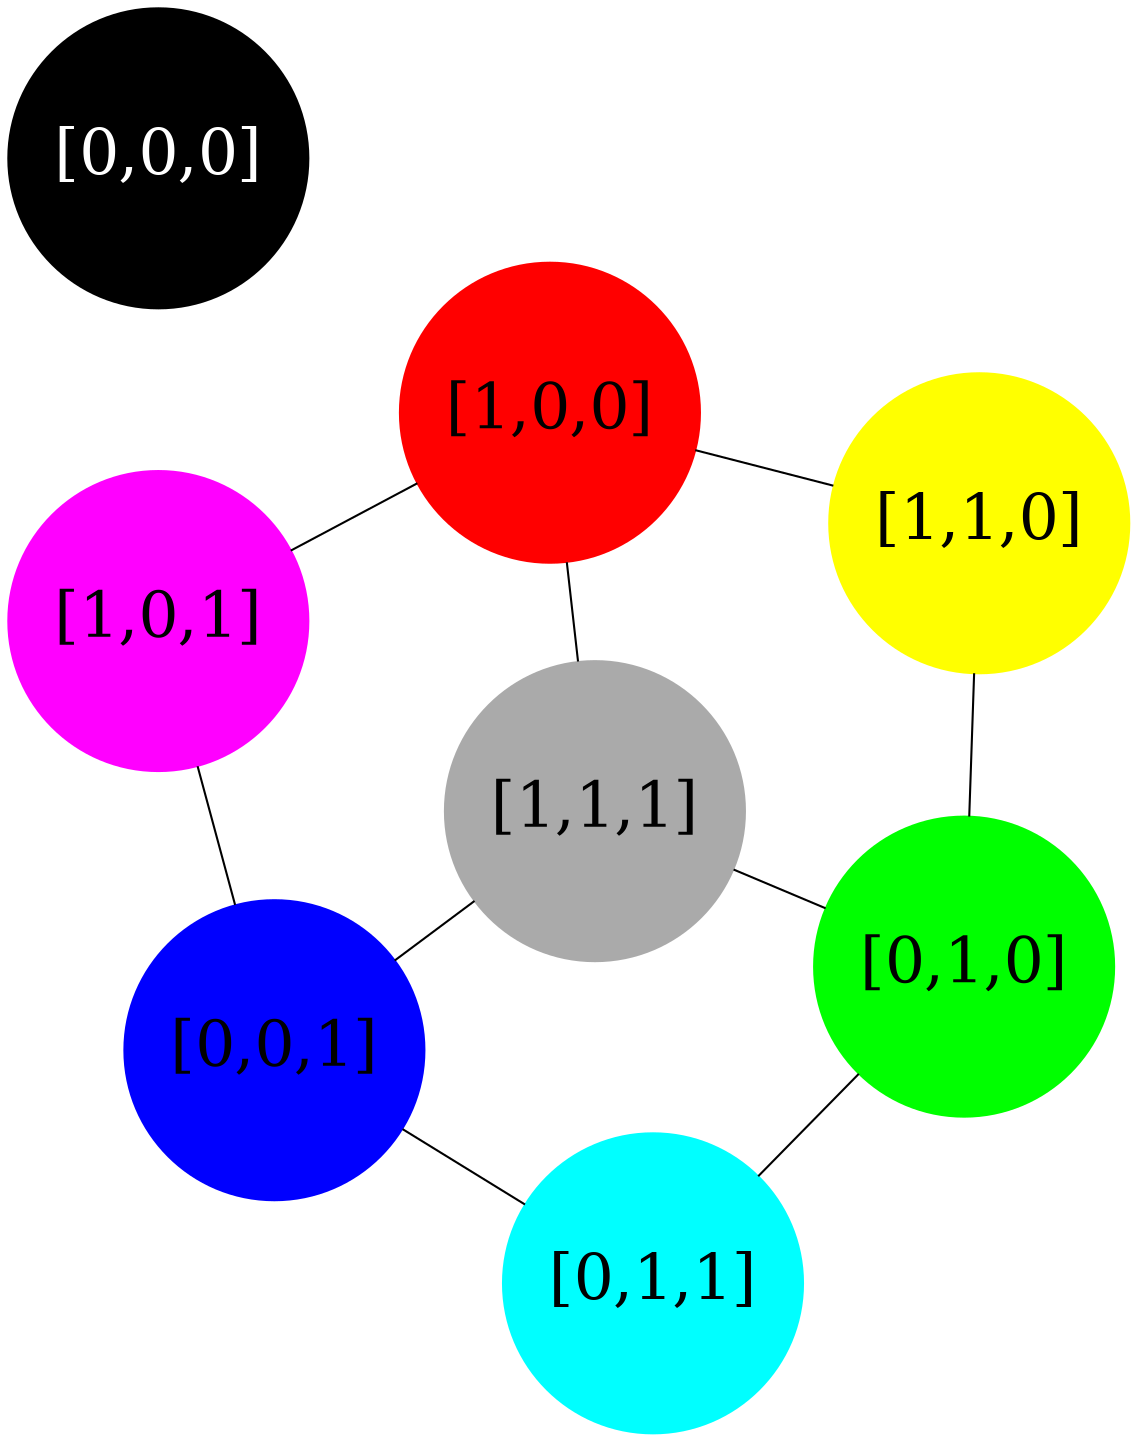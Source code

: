 graph "MULTITRAIT_TEST" {
	layout=neato;
	overlap=prism;
	node [shape=circle width=2 style=filled fontsize=30]
	"[0,0,0]" [color="#000000" fontcolor="#FFFFFF"];
	"[0,0,1]" [color="#0000FF"];
	"[0,1,0]" [color="#00FF00"];
	"[0,1,1]" [color="#00FFFF"];
	"[1,0,0]" [color="#FF0000"];
	"[1,0,1]" [color="#FF00FF"];
	"[1,1,0]" [color="#FFFF00"];
	"[1,1,1]" [color="#AAAAAA"];

	"[1,0,0]" -- "[1,0,1]";
	"[1,0,0]" -- "[1,1,0]";
	"[1,0,0]" -- "[1,1,1]";

	"[0,1,0]" -- "[0,1,1]";
	"[0,1,0]" -- "[1,1,0]";
	"[0,1,0]" -- "[1,1,1]";

	"[0,0,1]" -- "[0,1,1]"
	"[0,0,1]" -- "[1,0,1]"
	"[0,0,1]" -- "[1,1,1]"
}